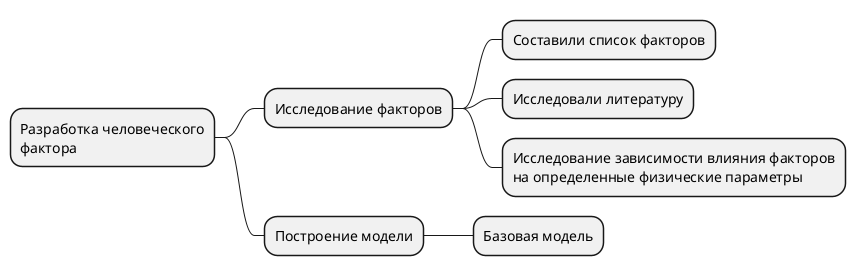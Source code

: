 @startmindmap
* Разработка человеческого\nфактора
** Исследование факторов
*** Составили список факторов
*** Исследовали литературу
*** Исследование зависимости влияния факторов\nна определенные физические параметры
** Построение модели
*** Базовая модель
@endmindmap